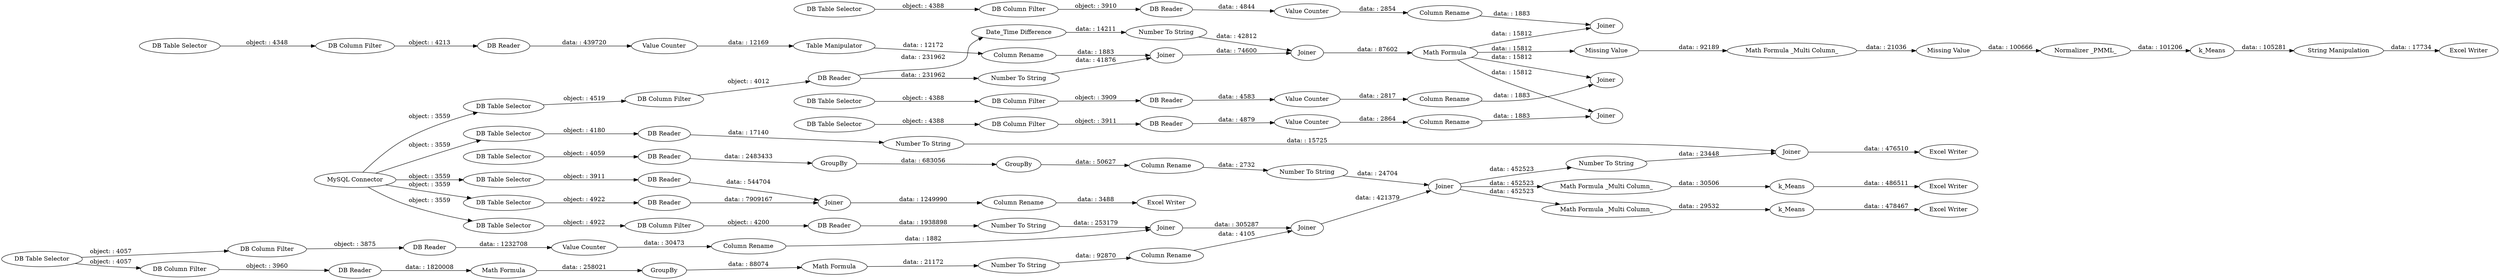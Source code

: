 digraph {
	"-4058027603655767021_12" [label="DB Reader"]
	"-4058027603655767021_7" [label="DB Reader"]
	"-4163502908704968433_5" [label="DB Table Selector"]
	"-4163502908704968433_44" [label="Value Counter"]
	"-4603091972766559955_30" [label=k_Means]
	"-4163502908704968433_23" [label="Date_Time Difference"]
	"-4163502908704968433_8" [label="DB Column Filter"]
	"-4603091972766559955_53" [label="DB Reader"]
	"-4163502908704968433_35" [label="DB Table Selector"]
	"-4058027603655767021_17" [label="Column Rename"]
	"-4058027603655767021_20" [label="DB Reader"]
	"-4163502908704968433_10" [label="DB Column Filter"]
	"-4603091972766559955_55" [label="Math Formula _Multi Column_"]
	"-4058027603655767021_1" [label="DB Table Selector"]
	"-4058027603655767021_2" [label="DB Column Filter"]
	"-4058027603655767021_9" [label="Column Rename"]
	"-4163502908704968433_46" [label=Joiner]
	"-4058027603655767021_8" [label=Joiner]
	"-4163502908704968433_38" [label="Value Counter"]
	"-4163502908704968433_27" [label="DB Table Selector"]
	"-4163502908704968433_14" [label="DB Reader"]
	"-4603091972766559955_2" [label="MySQL Connector"]
	"-4163502908704968433_47" [label="Missing Value"]
	"-4603091972766559955_59" [label="Excel Writer"]
	"-4163502908704968433_33" [label="Value Counter"]
	"-4163502908704968433_31" [label="DB Reader"]
	"-4058027603655767021_11" [label="DB Column Filter"]
	"-4058027603655767021_23" [label="Column Rename"]
	"-4603091972766559955_47" [label="Number To String"]
	"-4058027603655767021_25" [label="Number To String"]
	"-4058027603655767021_22" [label=GroupBy]
	"-4163502908704968433_15" [label="Value Counter"]
	"-4163502908704968433_24" [label=Joiner]
	"-4603091972766559955_48" [label="DB Table Selector"]
	"-4163502908704968433_32" [label=Joiner]
	"-4163502908704968433_37" [label="Column Rename"]
	"-4163502908704968433_30" [label="DB Column Filter"]
	"-4603091972766559955_58" [label="Math Formula _Multi Column_"]
	"-4603091972766559955_61" [label="Excel Writer"]
	"-4058027603655767021_24" [label=Joiner]
	"-4603091972766559955_29" [label="Normalizer _PMML_"]
	"-4603091972766559955_67" [label="Column Rename"]
	"-4163502908704968433_45" [label="DB Column Filter"]
	"-4603091972766559955_51" [label="Number To String"]
	"-4163502908704968433_43" [label="Column Rename"]
	"-4058027603655767021_16" [label=GroupBy]
	"-4163502908704968433_42" [label="DB Reader"]
	"-4163502908704968433_40" [label=Joiner]
	"-4603091972766559955_52" [label="DB Table Selector"]
	"-4603091972766559955_35" [label="String Manipulation"]
	"-4058027603655767021_18" [label="Math Formula"]
	"-4603091972766559955_54" [label="Math Formula _Multi Column_"]
	"-4058027603655767021_5" [label="Value Counter"]
	"-4163502908704968433_41" [label="DB Table Selector"]
	"-4058027603655767021_6" [label="DB Reader"]
	"-4603091972766559955_42" [label=k_Means]
	"-4603091972766559955_63" [label="Excel Writer"]
	"-4058027603655767021_14" [label=Joiner]
	"-4163502908704968433_25" [label="Number To String"]
	"-4163502908704968433_3" [label="DB Table Selector"]
	"-4163502908704968433_11" [label="DB Reader"]
	"-4603091972766559955_37" [label=k_Means]
	"-4603091972766559955_65" [label="DB Reader"]
	"-4058027603655767021_10" [label="Number To String"]
	"-4058027603655767021_4" [label="DB Column Filter"]
	"-4058027603655767021_13" [label="Math Formula"]
	"-4603091972766559955_66" [label=Joiner]
	"-4058027603655767021_15" [label="Number To String"]
	"-4163502908704968433_18" [label="Number To String"]
	"-4163502908704968433_36" [label="DB Reader"]
	"-4163502908704968433_26" [label="Math Formula"]
	"-4058027603655767021_21" [label=GroupBy]
	"-4163502908704968433_17" [label="Table Manipulator"]
	"-4603091972766559955_64" [label="DB Table Selector"]
	"-4603091972766559955_60" [label="Excel Writer"]
	"-4163502908704968433_19" [label="Column Rename"]
	"-4603091972766559955_68" [label="Missing Value"]
	"-4603091972766559955_49" [label="DB Reader"]
	"-4603091972766559955_62" [label="Excel Writer"]
	"-4163502908704968433_16" [label=Joiner]
	"-4163502908704968433_39" [label="DB Column Filter"]
	"-4163502908704968433_34" [label="Column Rename"]
	"-4058027603655767021_3" [label="DB Table Selector"]
	"-4603091972766559955_50" [label=Joiner]
	"-4058027603655767021_19" [label="DB Table Selector"]
	"-4058027603655767021_3" -> "-4058027603655767021_11" [label="object: : 4057"]
	"-4603091972766559955_52" -> "-4603091972766559955_53" [label="object: : 3911"]
	"-4058027603655767021_2" -> "-4058027603655767021_7" [label="object: : 4200"]
	"-4163502908704968433_38" -> "-4163502908704968433_37" [label="data: : 2864"]
	"-4058027603655767021_18" -> "-4058027603655767021_15" [label="data: : 21172"]
	"-4058027603655767021_1" -> "-4058027603655767021_2" [label="object: : 4922"]
	"-4603091972766559955_2" -> "-4603091972766559955_48" [label="object: : 3559"]
	"-4058027603655767021_21" -> "-4058027603655767021_22" [label="data: : 683056"]
	"-4163502908704968433_45" -> "-4163502908704968433_42" [label="object: : 3910"]
	"-4163502908704968433_30" -> "-4163502908704968433_31" [label="object: : 3909"]
	"-4603091972766559955_49" -> "-4603091972766559955_51" [label="data: : 17140"]
	"-4163502908704968433_23" -> "-4163502908704968433_25" [label="data: : 14211"]
	"-4603091972766559955_30" -> "-4603091972766559955_35" [label="data: : 105281"]
	"-4163502908704968433_41" -> "-4163502908704968433_45" [label="object: : 4388"]
	"-4163502908704968433_37" -> "-4163502908704968433_40" [label="data: : 1883"]
	"-4163502908704968433_31" -> "-4163502908704968433_33" [label="data: : 4583"]
	"-4163502908704968433_16" -> "-4163502908704968433_24" [label="data: : 74600"]
	"-4163502908704968433_36" -> "-4163502908704968433_38" [label="data: : 4879"]
	"-4603091972766559955_55" -> "-4603091972766559955_37" [label="data: : 29532"]
	"-4058027603655767021_16" -> "-4058027603655767021_18" [label="data: : 88074"]
	"-4603091972766559955_58" -> "-4603091972766559955_42" [label="data: : 30506"]
	"-4603091972766559955_48" -> "-4603091972766559955_49" [label="object: : 4180"]
	"-4163502908704968433_19" -> "-4163502908704968433_16" [label="data: : 1883"]
	"-4058027603655767021_3" -> "-4058027603655767021_4" [label="object: : 4057"]
	"-4058027603655767021_24" -> "-4603091972766559955_58" [label="data: : 452523"]
	"-4603091972766559955_68" -> "-4603091972766559955_29" [label="data: : 100666"]
	"-4163502908704968433_11" -> "-4163502908704968433_23" [label="data: : 231962"]
	"-4058027603655767021_17" -> "-4058027603655767021_14" [label="data: : 4105"]
	"-4163502908704968433_26" -> "-4163502908704968433_47" [label="data: : 15812"]
	"-4058027603655767021_10" -> "-4058027603655767021_8" [label="data: : 253179"]
	"-4058027603655767021_6" -> "-4058027603655767021_5" [label="data: : 1232708"]
	"-4058027603655767021_11" -> "-4058027603655767021_12" [label="object: : 3960"]
	"-4163502908704968433_26" -> "-4163502908704968433_32" [label="data: : 15812"]
	"-4058027603655767021_8" -> "-4058027603655767021_14" [label="data: : 305287"]
	"-4058027603655767021_13" -> "-4058027603655767021_16" [label="data: : 258021"]
	"-4058027603655767021_4" -> "-4058027603655767021_6" [label="object: : 3875"]
	"-4058027603655767021_7" -> "-4058027603655767021_10" [label="data: : 1938898"]
	"-4058027603655767021_15" -> "-4058027603655767021_17" [label="data: : 92870"]
	"-4058027603655767021_23" -> "-4058027603655767021_25" [label="data: : 2732"]
	"-4163502908704968433_33" -> "-4163502908704968433_34" [label="data: : 2817"]
	"-4163502908704968433_26" -> "-4163502908704968433_40" [label="data: : 15812"]
	"-4603091972766559955_50" -> "-4603091972766559955_62" [label="data: : 476510"]
	"-4163502908704968433_17" -> "-4163502908704968433_19" [label="data: : 12172"]
	"-4603091972766559955_47" -> "-4603091972766559955_50" [label="data: : 23448"]
	"-4163502908704968433_25" -> "-4163502908704968433_24" [label="data: : 42812"]
	"-4603091972766559955_2" -> "-4058027603655767021_1" [label="object: : 3559"]
	"-4163502908704968433_47" -> "-4603091972766559955_54" [label="data: : 92189"]
	"-4058027603655767021_22" -> "-4058027603655767021_23" [label="data: : 50627"]
	"-4163502908704968433_34" -> "-4163502908704968433_32" [label="data: : 1883"]
	"-4058027603655767021_20" -> "-4058027603655767021_21" [label="data: : 2483433"]
	"-4163502908704968433_8" -> "-4163502908704968433_11" [label="object: : 4012"]
	"-4163502908704968433_26" -> "-4163502908704968433_46" [label="data: : 15812"]
	"-4603091972766559955_2" -> "-4603091972766559955_52" [label="object: : 3559"]
	"-4603091972766559955_67" -> "-4603091972766559955_63" [label="data: : 3488"]
	"-4603091972766559955_51" -> "-4603091972766559955_50" [label="data: : 15725"]
	"-4603091972766559955_2" -> "-4603091972766559955_64" [label="object: : 3559"]
	"-4603091972766559955_29" -> "-4603091972766559955_30" [label="data: : 101206"]
	"-4058027603655767021_19" -> "-4058027603655767021_20" [label="object: : 4059"]
	"-4603091972766559955_66" -> "-4603091972766559955_67" [label="data: : 1249990"]
	"-4163502908704968433_14" -> "-4163502908704968433_15" [label="data: : 439720"]
	"-4163502908704968433_27" -> "-4163502908704968433_30" [label="object: : 4388"]
	"-4163502908704968433_11" -> "-4163502908704968433_18" [label="data: : 231962"]
	"-4603091972766559955_64" -> "-4603091972766559955_65" [label="object: : 4922"]
	"-4058027603655767021_12" -> "-4058027603655767021_13" [label="data: : 1820008"]
	"-4163502908704968433_15" -> "-4163502908704968433_17" [label="data: : 12169"]
	"-4163502908704968433_44" -> "-4163502908704968433_43" [label="data: : 2854"]
	"-4058027603655767021_24" -> "-4603091972766559955_55" [label="data: : 452523"]
	"-4163502908704968433_39" -> "-4163502908704968433_36" [label="object: : 3911"]
	"-4163502908704968433_18" -> "-4163502908704968433_16" [label="data: : 41876"]
	"-4163502908704968433_10" -> "-4163502908704968433_14" [label="object: : 4213"]
	"-4603091972766559955_2" -> "-4163502908704968433_3" [label="object: : 3559"]
	"-4058027603655767021_5" -> "-4058027603655767021_9" [label="data: : 30473"]
	"-4603091972766559955_54" -> "-4603091972766559955_68" [label="data: : 21036"]
	"-4058027603655767021_14" -> "-4058027603655767021_24" [label="data: : 421379"]
	"-4603091972766559955_53" -> "-4603091972766559955_66" [label="data: : 544704"]
	"-4603091972766559955_37" -> "-4603091972766559955_60" [label="data: : 478467"]
	"-4163502908704968433_24" -> "-4163502908704968433_26" [label="data: : 87602"]
	"-4058027603655767021_25" -> "-4058027603655767021_24" [label="data: : 24704"]
	"-4163502908704968433_43" -> "-4163502908704968433_46" [label="data: : 1883"]
	"-4603091972766559955_35" -> "-4603091972766559955_59" [label="data: : 17734"]
	"-4603091972766559955_65" -> "-4603091972766559955_66" [label="data: : 7909167"]
	"-4603091972766559955_42" -> "-4603091972766559955_61" [label="data: : 486511"]
	"-4058027603655767021_24" -> "-4603091972766559955_47" [label="data: : 452523"]
	"-4058027603655767021_9" -> "-4058027603655767021_8" [label="data: : 1882"]
	"-4163502908704968433_3" -> "-4163502908704968433_8" [label="object: : 4519"]
	"-4163502908704968433_5" -> "-4163502908704968433_10" [label="object: : 4348"]
	"-4163502908704968433_42" -> "-4163502908704968433_44" [label="data: : 4844"]
	"-4163502908704968433_35" -> "-4163502908704968433_39" [label="object: : 4388"]
	rankdir=LR
}
